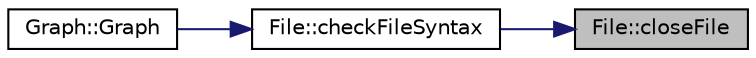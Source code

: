 digraph "File::closeFile"
{
 // LATEX_PDF_SIZE
  edge [fontname="Helvetica",fontsize="10",labelfontname="Helvetica",labelfontsize="10"];
  node [fontname="Helvetica",fontsize="10",shape=record];
  rankdir="RL";
  Node1 [label="File::closeFile",height=0.2,width=0.4,color="black", fillcolor="grey75", style="filled", fontcolor="black",tooltip="Cierra el fichero y devuelve un 0 en caso de que se haya cerrado correctamente."];
  Node1 -> Node2 [dir="back",color="midnightblue",fontsize="10",style="solid",fontname="Helvetica"];
  Node2 [label="File::checkFileSyntax",height=0.2,width=0.4,color="black", fillcolor="white", style="filled",URL="$class_file.html#aa8c6dd438d8e2b7b3a02e264fc8d94dd",tooltip="Comprueba si la sintaxis del fichero es la correcta."];
  Node2 -> Node3 [dir="back",color="midnightblue",fontsize="10",style="solid",fontname="Helvetica"];
  Node3 [label="Graph::Graph",height=0.2,width=0.4,color="black", fillcolor="white", style="filled",URL="$class_graph.html#aca228e5f9c9637a7c35fe9b2421c398f",tooltip="Construye un objeto grafo y almacena la información de los nodos y sus distancias en su atributo info..."];
}
